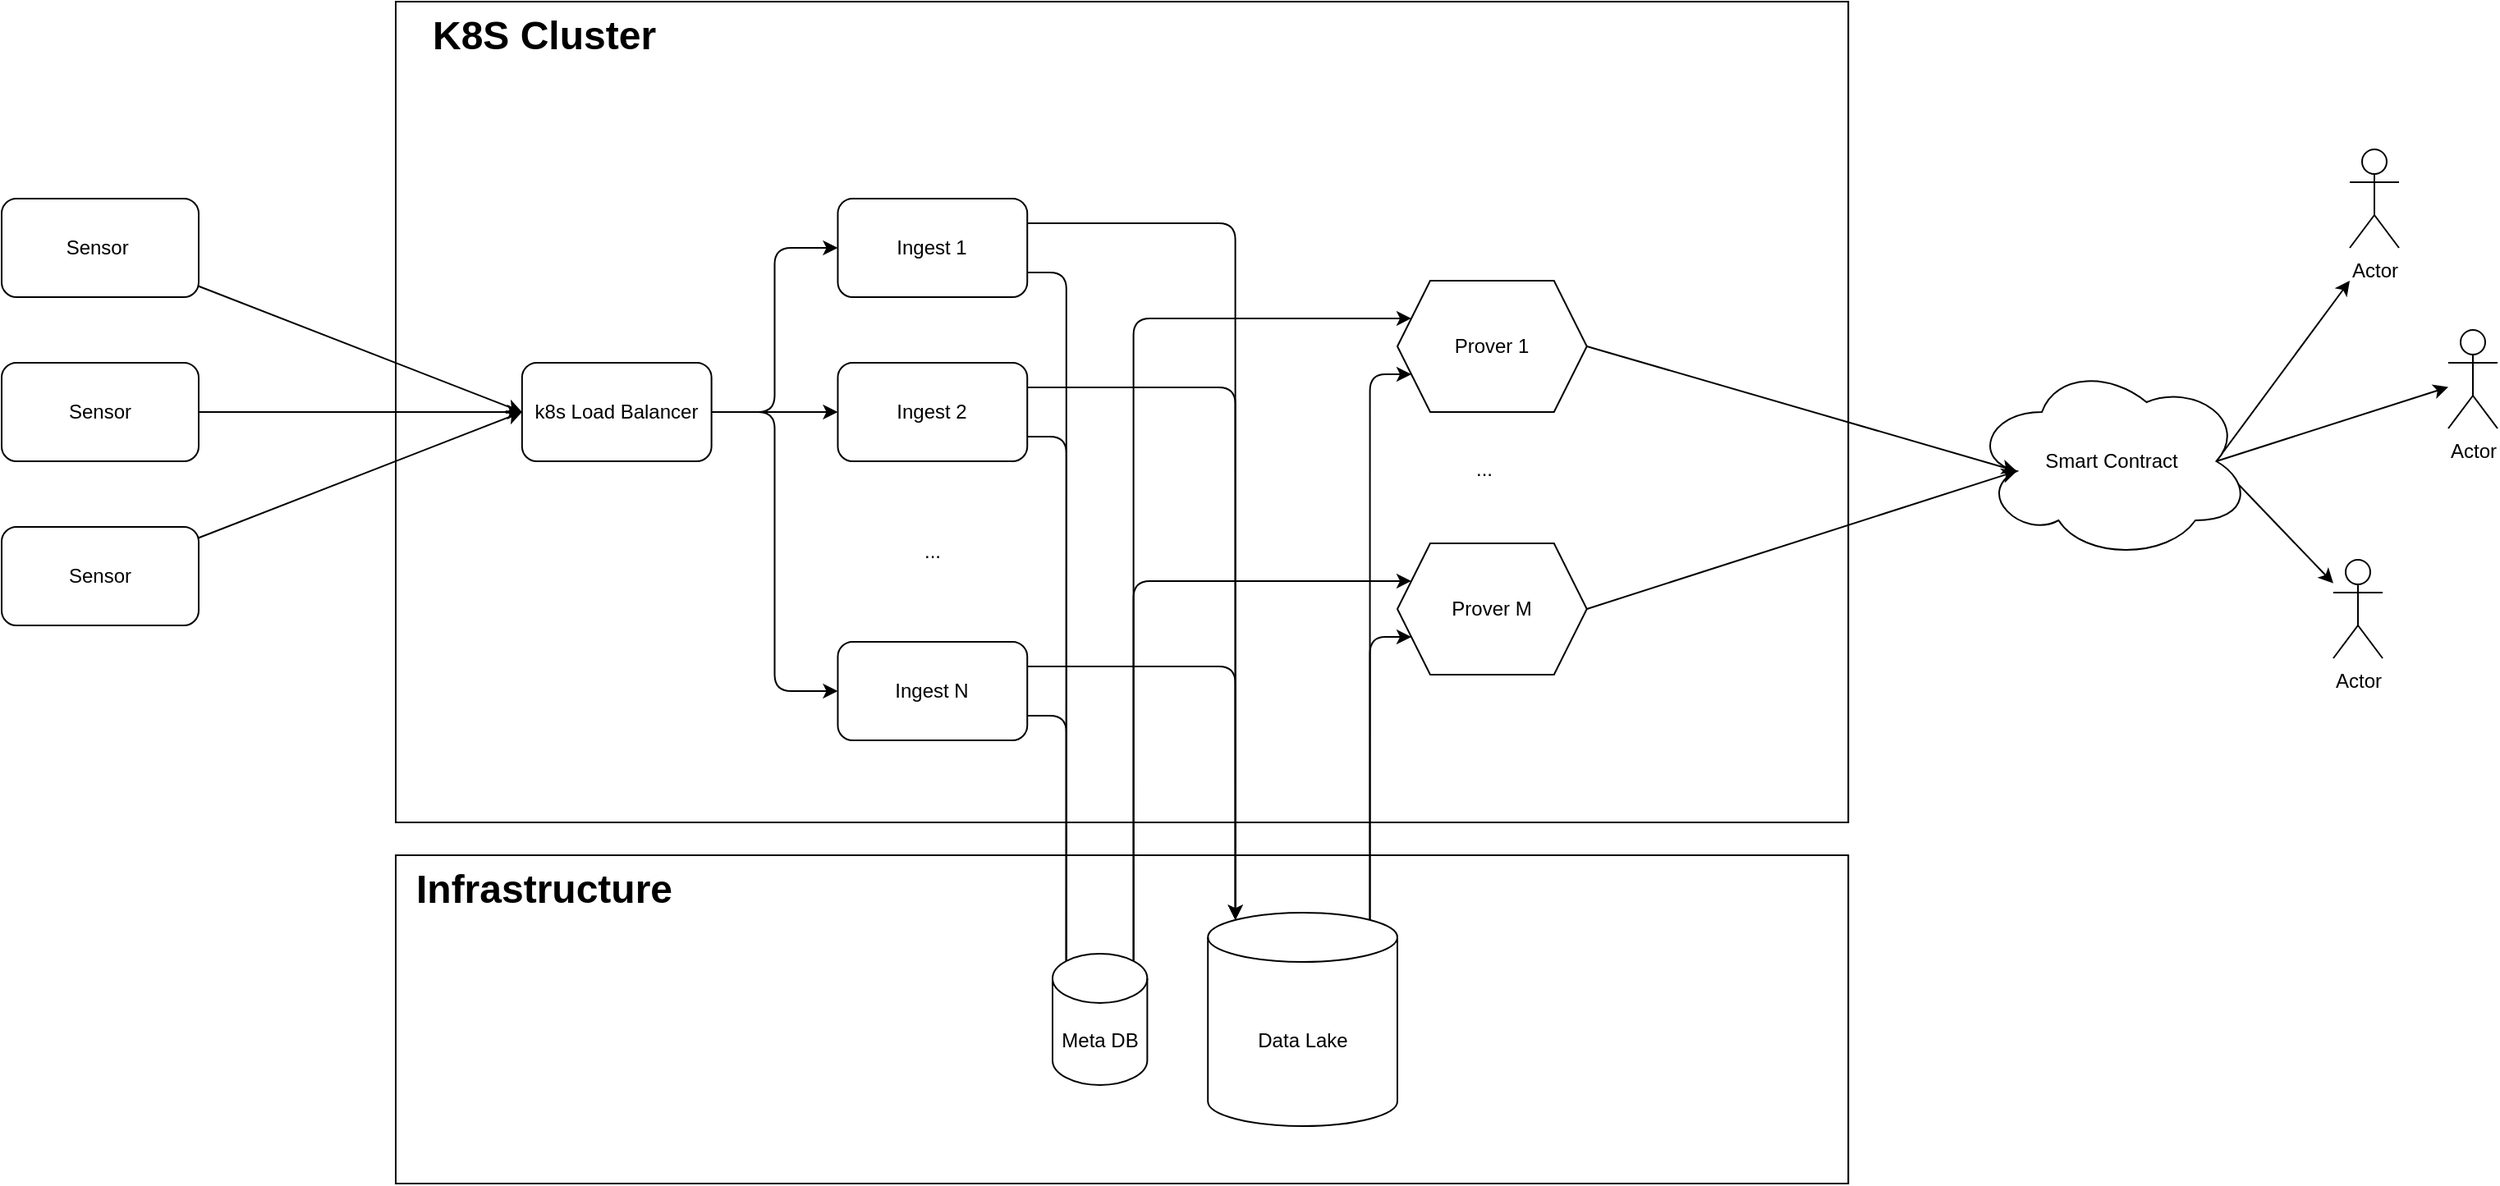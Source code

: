 <mxfile>
    <diagram id="fDlTkcSAq6EhD93O3-o5" name="Page-1">
        <mxGraphModel dx="1109" dy="655" grid="1" gridSize="10" guides="1" tooltips="1" connect="1" arrows="1" fold="1" page="1" pageScale="1" pageWidth="1654" pageHeight="1169" math="0" shadow="0">
            <root>
                <mxCell id="0"/>
                <mxCell id="1" parent="0"/>
                <mxCell id="38" style="html=1;entryX=0;entryY=0.5;entryDx=0;entryDy=0;fontFamily=Helvetica;fontSize=12;fontColor=default;endArrow=classic;endFill=1;" edge="1" parent="1" source="35" target="14">
                    <mxGeometry relative="1" as="geometry"/>
                </mxCell>
                <mxCell id="35" value="Sensor&amp;nbsp;" style="rounded=1;whiteSpace=wrap;html=1;" vertex="1" parent="1">
                    <mxGeometry x="80" y="200" width="120" height="60" as="geometry"/>
                </mxCell>
                <mxCell id="39" style="edgeStyle=none;html=1;fontFamily=Helvetica;fontSize=12;fontColor=default;endArrow=classic;endFill=1;entryX=0;entryY=0.5;entryDx=0;entryDy=0;" edge="1" parent="1" source="36" target="14">
                    <mxGeometry relative="1" as="geometry">
                        <mxPoint x="360" y="330" as="targetPoint"/>
                    </mxGeometry>
                </mxCell>
                <mxCell id="36" value="Sensor" style="rounded=1;whiteSpace=wrap;html=1;" vertex="1" parent="1">
                    <mxGeometry x="80" y="300" width="120" height="60" as="geometry"/>
                </mxCell>
                <mxCell id="40" style="edgeStyle=none;html=1;fontFamily=Helvetica;fontSize=12;fontColor=default;endArrow=classic;endFill=1;entryX=0;entryY=0.5;entryDx=0;entryDy=0;" edge="1" parent="1" source="37" target="14">
                    <mxGeometry relative="1" as="geometry">
                        <mxPoint x="360" y="330" as="targetPoint"/>
                    </mxGeometry>
                </mxCell>
                <mxCell id="37" value="Sensor" style="rounded=1;whiteSpace=wrap;html=1;" vertex="1" parent="1">
                    <mxGeometry x="80" y="400" width="120" height="60" as="geometry"/>
                </mxCell>
                <mxCell id="48" style="edgeStyle=none;html=1;fontFamily=Helvetica;fontSize=12;fontColor=default;endArrow=classic;endFill=1;exitX=0.875;exitY=0.5;exitDx=0;exitDy=0;exitPerimeter=0;" edge="1" parent="1" source="41">
                    <mxGeometry relative="1" as="geometry">
                        <mxPoint x="1510" y="250" as="targetPoint"/>
                    </mxGeometry>
                </mxCell>
                <mxCell id="49" style="edgeStyle=none;html=1;fontFamily=Helvetica;fontSize=12;fontColor=default;endArrow=classic;endFill=1;exitX=0.875;exitY=0.5;exitDx=0;exitDy=0;exitPerimeter=0;" edge="1" parent="1" source="41" target="45">
                    <mxGeometry relative="1" as="geometry"/>
                </mxCell>
                <mxCell id="50" style="edgeStyle=none;html=1;exitX=0.875;exitY=0.5;exitDx=0;exitDy=0;exitPerimeter=0;fontFamily=Helvetica;fontSize=12;fontColor=default;endArrow=classic;endFill=1;" edge="1" parent="1" source="41" target="47">
                    <mxGeometry relative="1" as="geometry"/>
                </mxCell>
                <mxCell id="41" value="Smart Contract" style="ellipse;shape=cloud;whiteSpace=wrap;html=1;fontFamily=Helvetica;fontSize=12;fontColor=default;strokeColor=default;fillColor=default;" vertex="1" parent="1">
                    <mxGeometry x="1280" y="300" width="170" height="120" as="geometry"/>
                </mxCell>
                <mxCell id="42" style="edgeStyle=none;html=1;exitX=1;exitY=0.5;exitDx=0;exitDy=0;entryX=0.16;entryY=0.55;entryDx=0;entryDy=0;entryPerimeter=0;fontFamily=Helvetica;fontSize=12;fontColor=default;endArrow=classic;endFill=1;" edge="1" parent="1" source="27" target="41">
                    <mxGeometry relative="1" as="geometry"/>
                </mxCell>
                <mxCell id="43" style="edgeStyle=none;html=1;exitX=1;exitY=0.5;exitDx=0;exitDy=0;fontFamily=Helvetica;fontSize=12;fontColor=default;endArrow=classic;endFill=1;entryX=0.16;entryY=0.55;entryDx=0;entryDy=0;entryPerimeter=0;" edge="1" parent="1" source="29" target="41">
                    <mxGeometry relative="1" as="geometry">
                        <mxPoint x="1310" y="360" as="targetPoint"/>
                    </mxGeometry>
                </mxCell>
                <mxCell id="44" value="Actor" style="shape=umlActor;verticalLabelPosition=bottom;verticalAlign=top;html=1;outlineConnect=0;fontFamily=Helvetica;fontSize=12;fontColor=default;strokeColor=default;fillColor=default;" vertex="1" parent="1">
                    <mxGeometry x="1510" y="170" width="30" height="60" as="geometry"/>
                </mxCell>
                <mxCell id="45" value="Actor" style="shape=umlActor;verticalLabelPosition=bottom;verticalAlign=top;html=1;outlineConnect=0;fontFamily=Helvetica;fontSize=12;fontColor=default;strokeColor=default;fillColor=default;" vertex="1" parent="1">
                    <mxGeometry x="1570" y="280" width="30" height="60" as="geometry"/>
                </mxCell>
                <mxCell id="47" value="Actor" style="shape=umlActor;verticalLabelPosition=bottom;verticalAlign=top;html=1;outlineConnect=0;fontFamily=Helvetica;fontSize=12;fontColor=default;strokeColor=default;fillColor=default;" vertex="1" parent="1">
                    <mxGeometry x="1500" y="420" width="30" height="60" as="geometry"/>
                </mxCell>
                <mxCell id="7" value="" style="rounded=0;whiteSpace=wrap;html=1;fillColor=none;align=left;" vertex="1" parent="1">
                    <mxGeometry x="320" y="80" width="884.62" height="500" as="geometry"/>
                </mxCell>
                <mxCell id="11" value="K8S Cluster" style="text;strokeColor=none;fillColor=none;html=1;fontSize=24;fontStyle=1;verticalAlign=middle;align=center;fontFamily=Helvetica;fontColor=default;container=1;" vertex="1" parent="1">
                    <mxGeometry x="320" y="80" width="180.0" height="42.54" as="geometry"/>
                </mxCell>
                <mxCell id="15" style="edgeStyle=none;html=1;fontFamily=Helvetica;fontSize=12;fontColor=default;" edge="1" parent="1" source="14" target="3">
                    <mxGeometry relative="1" as="geometry"/>
                </mxCell>
                <mxCell id="16" style="edgeStyle=orthogonalEdgeStyle;html=1;entryX=0;entryY=0.5;entryDx=0;entryDy=0;fontFamily=Helvetica;fontSize=12;fontColor=default;" edge="1" parent="1" source="14" target="2">
                    <mxGeometry relative="1" as="geometry"/>
                </mxCell>
                <mxCell id="17" style="edgeStyle=orthogonalEdgeStyle;html=1;entryX=0;entryY=0.5;entryDx=0;entryDy=0;fontFamily=Helvetica;fontSize=12;fontColor=default;" edge="1" parent="1" source="14" target="4">
                    <mxGeometry relative="1" as="geometry"/>
                </mxCell>
                <mxCell id="14" value="k8s Load Balancer" style="rounded=1;whiteSpace=wrap;html=1;" vertex="1" parent="1">
                    <mxGeometry x="396.923" y="300" width="115.385" height="60" as="geometry"/>
                </mxCell>
                <mxCell id="6" value="" style="group" vertex="1" connectable="0" parent="1">
                    <mxGeometry x="589.231" y="200" width="115.385" height="330" as="geometry"/>
                </mxCell>
                <mxCell id="2" value="Ingest 1" style="rounded=1;whiteSpace=wrap;html=1;" vertex="1" parent="6">
                    <mxGeometry width="115.385" height="60" as="geometry"/>
                </mxCell>
                <mxCell id="3" value="Ingest 2" style="rounded=1;whiteSpace=wrap;html=1;" vertex="1" parent="6">
                    <mxGeometry y="100" width="115.385" height="60" as="geometry"/>
                </mxCell>
                <mxCell id="4" value="Ingest N" style="rounded=1;whiteSpace=wrap;html=1;" vertex="1" parent="6">
                    <mxGeometry y="270" width="115.385" height="60" as="geometry"/>
                </mxCell>
                <mxCell id="5" value="..." style="text;html=1;strokeColor=none;fillColor=none;align=center;verticalAlign=middle;whiteSpace=wrap;rounded=0;" vertex="1" parent="6">
                    <mxGeometry x="28.846" y="200" width="57.692" height="30" as="geometry"/>
                </mxCell>
                <mxCell id="56" style="edgeStyle=orthogonalEdgeStyle;html=1;exitX=0.855;exitY=0;exitDx=0;exitDy=4.35;exitPerimeter=0;entryX=0;entryY=0.25;entryDx=0;entryDy=0;fontFamily=Helvetica;fontSize=12;fontColor=default;endArrow=classic;endFill=1;" edge="1" parent="1" source="18" target="27">
                    <mxGeometry relative="1" as="geometry">
                        <Array as="points">
                            <mxPoint x="769" y="273"/>
                        </Array>
                    </mxGeometry>
                </mxCell>
                <mxCell id="57" style="edgeStyle=orthogonalEdgeStyle;html=1;exitX=0.855;exitY=0;exitDx=0;exitDy=4.35;exitPerimeter=0;entryX=0;entryY=0.25;entryDx=0;entryDy=0;fontFamily=Helvetica;fontSize=12;fontColor=default;endArrow=classic;endFill=1;" edge="1" parent="1" source="18" target="29">
                    <mxGeometry relative="1" as="geometry">
                        <Array as="points">
                            <mxPoint x="769" y="433"/>
                        </Array>
                    </mxGeometry>
                </mxCell>
                <mxCell id="18" value="Meta DB" style="shape=cylinder3;whiteSpace=wrap;html=1;boundedLbl=1;backgroundOutline=1;size=15;fontFamily=Helvetica;fontSize=12;fontColor=default;strokeColor=default;fillColor=default;" vertex="1" parent="1">
                    <mxGeometry x="720" y="660" width="57.692" height="80" as="geometry"/>
                </mxCell>
                <mxCell id="61" style="edgeStyle=orthogonalEdgeStyle;html=1;exitX=0.855;exitY=0;exitDx=0;exitDy=4.35;exitPerimeter=0;entryX=0;entryY=0.75;entryDx=0;entryDy=0;fontFamily=Helvetica;fontSize=12;fontColor=default;endArrow=classic;endFill=1;" edge="1" parent="1" source="19" target="29">
                    <mxGeometry relative="1" as="geometry">
                        <Array as="points">
                            <mxPoint x="913" y="467"/>
                        </Array>
                    </mxGeometry>
                </mxCell>
                <mxCell id="65" style="edgeStyle=orthogonalEdgeStyle;html=1;exitX=0.855;exitY=0;exitDx=0;exitDy=4.35;exitPerimeter=0;entryX=0;entryY=0.75;entryDx=0;entryDy=0;fontFamily=Helvetica;fontSize=12;fontColor=default;endArrow=classic;endFill=1;" edge="1" parent="1" source="19" target="27">
                    <mxGeometry relative="1" as="geometry">
                        <Array as="points">
                            <mxPoint x="913" y="307"/>
                        </Array>
                    </mxGeometry>
                </mxCell>
                <mxCell id="19" value="Data Lake" style="shape=cylinder3;whiteSpace=wrap;html=1;boundedLbl=1;backgroundOutline=1;size=15;fontFamily=Helvetica;fontSize=12;fontColor=default;strokeColor=default;fillColor=default;" vertex="1" parent="1">
                    <mxGeometry x="814.615" y="635" width="115.385" height="130" as="geometry"/>
                </mxCell>
                <mxCell id="51" value="" style="group" vertex="1" connectable="0" parent="1">
                    <mxGeometry x="929.998" y="250" width="115.385" height="240" as="geometry"/>
                </mxCell>
                <mxCell id="27" value="Prover 1" style="shape=hexagon;perimeter=hexagonPerimeter2;whiteSpace=wrap;html=1;fixedSize=1;fontFamily=Helvetica;fontSize=12;fontColor=default;strokeColor=default;fillColor=default;" vertex="1" parent="51">
                    <mxGeometry width="115.385" height="80" as="geometry"/>
                </mxCell>
                <mxCell id="28" value="..." style="text;html=1;strokeColor=none;fillColor=none;align=center;verticalAlign=middle;whiteSpace=wrap;rounded=0;" vertex="1" parent="51">
                    <mxGeometry x="28.846" y="100" width="48.077" height="30" as="geometry"/>
                </mxCell>
                <mxCell id="29" value="Prover M" style="shape=hexagon;perimeter=hexagonPerimeter2;whiteSpace=wrap;html=1;fixedSize=1;fontFamily=Helvetica;fontSize=12;fontColor=default;strokeColor=default;fillColor=default;" vertex="1" parent="51">
                    <mxGeometry y="160" width="115.385" height="80" as="geometry"/>
                </mxCell>
                <mxCell id="53" style="edgeStyle=orthogonalEdgeStyle;html=1;exitX=1;exitY=0.75;exitDx=0;exitDy=0;entryX=0.145;entryY=0;entryDx=0;entryDy=4.35;entryPerimeter=0;fontFamily=Helvetica;fontSize=12;fontColor=default;endArrow=none;endFill=0;" edge="1" parent="1" source="3" target="18">
                    <mxGeometry relative="1" as="geometry"/>
                </mxCell>
                <mxCell id="58" style="edgeStyle=orthogonalEdgeStyle;html=1;entryX=0.145;entryY=0;entryDx=0;entryDy=4.35;entryPerimeter=0;fontFamily=Helvetica;fontSize=12;fontColor=default;endArrow=classic;endFill=1;exitX=1;exitY=0.25;exitDx=0;exitDy=0;" edge="1" parent="1" source="2" target="19">
                    <mxGeometry relative="1" as="geometry"/>
                </mxCell>
                <mxCell id="59" style="edgeStyle=orthogonalEdgeStyle;html=1;entryX=0.145;entryY=0;entryDx=0;entryDy=4.35;entryPerimeter=0;fontFamily=Helvetica;fontSize=12;fontColor=default;endArrow=classic;endFill=1;exitX=1;exitY=0.25;exitDx=0;exitDy=0;" edge="1" parent="1" source="3" target="19">
                    <mxGeometry relative="1" as="geometry"/>
                </mxCell>
                <mxCell id="60" style="edgeStyle=orthogonalEdgeStyle;html=1;entryX=0.145;entryY=0;entryDx=0;entryDy=4.35;entryPerimeter=0;fontFamily=Helvetica;fontSize=12;fontColor=default;endArrow=classic;endFill=1;exitX=1;exitY=0.25;exitDx=0;exitDy=0;" edge="1" parent="1" source="4" target="19">
                    <mxGeometry relative="1" as="geometry"/>
                </mxCell>
                <mxCell id="66" style="edgeStyle=orthogonalEdgeStyle;html=1;exitX=1;exitY=0.75;exitDx=0;exitDy=0;entryX=0.145;entryY=0;entryDx=0;entryDy=4.35;entryPerimeter=0;fontFamily=Helvetica;fontSize=12;fontColor=default;endArrow=none;endFill=0;" edge="1" parent="1" source="2" target="18">
                    <mxGeometry relative="1" as="geometry"/>
                </mxCell>
                <mxCell id="67" style="edgeStyle=orthogonalEdgeStyle;html=1;exitX=1;exitY=0.75;exitDx=0;exitDy=0;entryX=0.145;entryY=0;entryDx=0;entryDy=4.35;entryPerimeter=0;fontFamily=Helvetica;fontSize=12;fontColor=default;endArrow=none;endFill=0;" edge="1" parent="1" source="4" target="18">
                    <mxGeometry relative="1" as="geometry"/>
                </mxCell>
                <mxCell id="68" value="" style="rounded=0;whiteSpace=wrap;html=1;fillColor=none;align=left;" vertex="1" parent="1">
                    <mxGeometry x="320" y="600" width="884.62" height="200" as="geometry"/>
                </mxCell>
                <mxCell id="69" value="Infrastructure" style="text;strokeColor=none;fillColor=none;html=1;fontSize=24;fontStyle=1;verticalAlign=middle;align=center;fontFamily=Helvetica;fontColor=default;container=1;" vertex="1" parent="1">
                    <mxGeometry x="320" y="600" width="180.0" height="42.54" as="geometry"/>
                </mxCell>
            </root>
        </mxGraphModel>
    </diagram>
</mxfile>